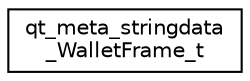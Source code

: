 digraph "Graphical Class Hierarchy"
{
 // LATEX_PDF_SIZE
  edge [fontname="Helvetica",fontsize="10",labelfontname="Helvetica",labelfontsize="10"];
  node [fontname="Helvetica",fontsize="10",shape=record];
  rankdir="LR";
  Node0 [label="qt_meta_stringdata\l_WalletFrame_t",height=0.2,width=0.4,color="black", fillcolor="white", style="filled",URL="$structqt__meta__stringdata___wallet_frame__t.html",tooltip=" "];
}
